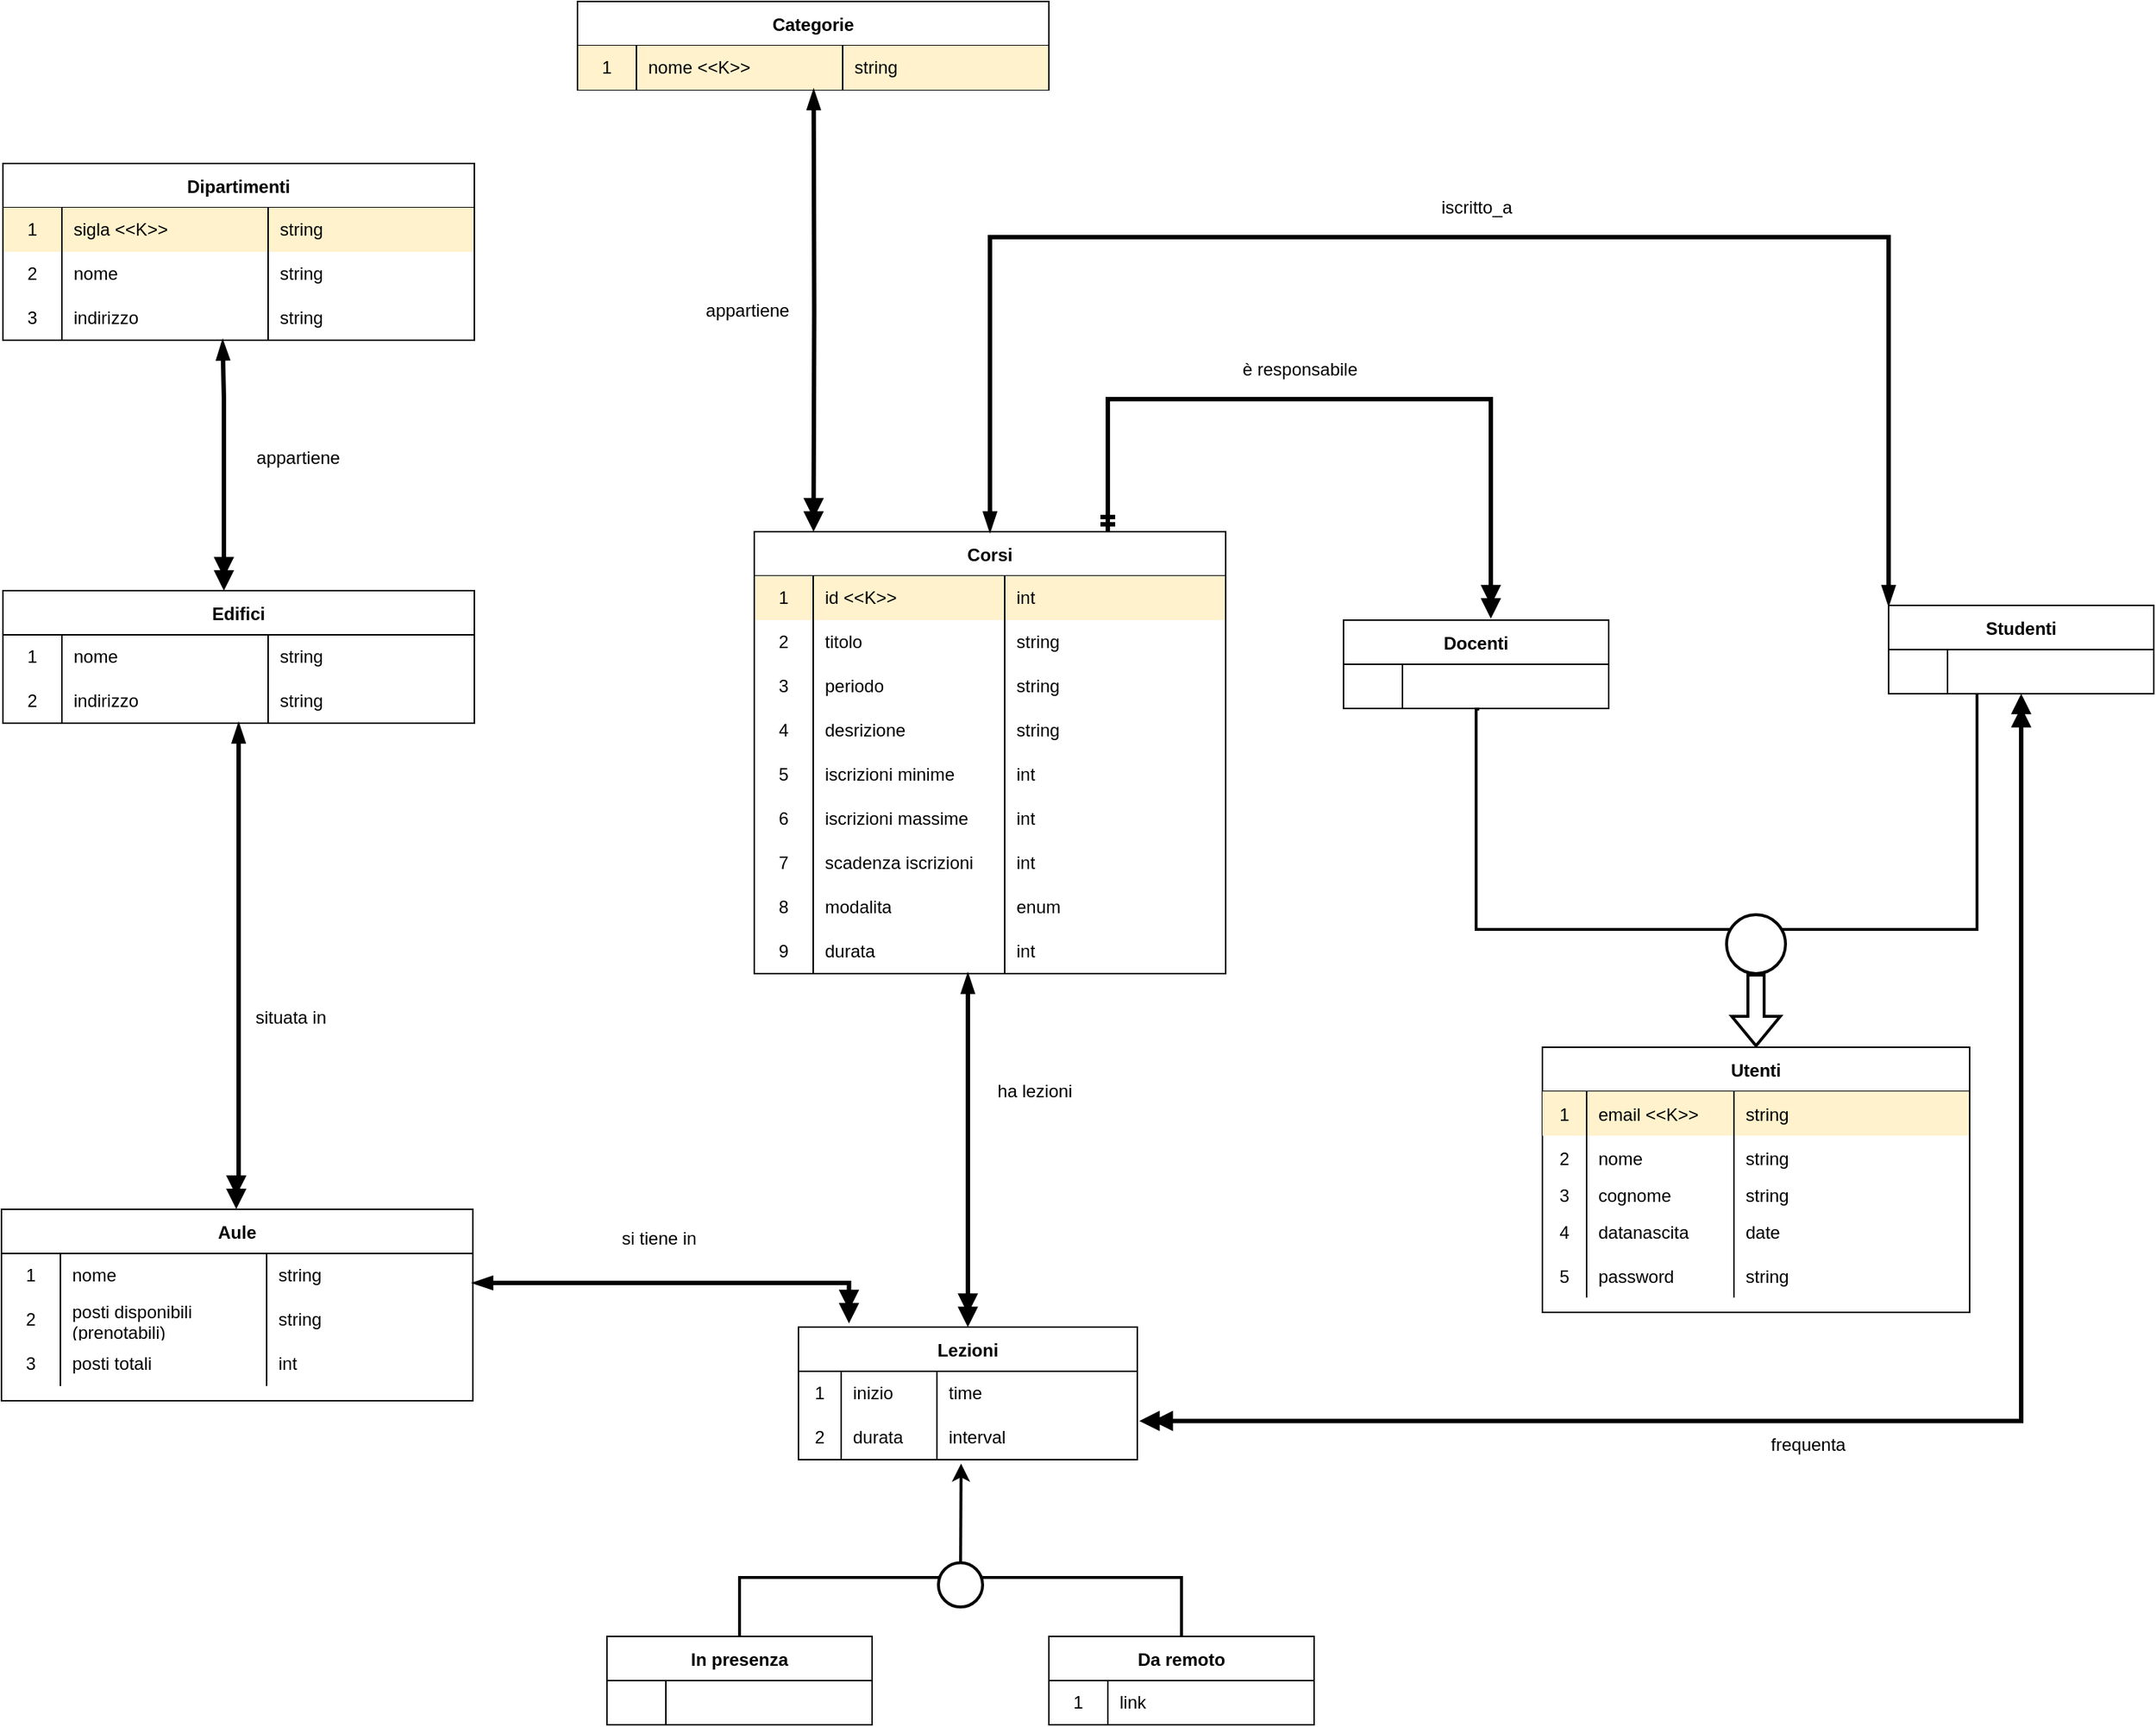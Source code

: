 <mxfile version="20.0.3" type="device"><diagram id="sHn2VulerhKdcEC-MWLO" name="Page-1"><mxGraphModel dx="2864" dy="1914" grid="1" gridSize="10" guides="1" tooltips="1" connect="1" arrows="1" fold="1" page="1" pageScale="1" pageWidth="1200" pageHeight="1920" background="#ffffff" math="0" shadow="0"><root><mxCell id="0"/><mxCell id="1" parent="0"/><mxCell id="sQAmFmhZPRP_wy3EQSLz-35" style="edgeStyle=orthogonalEdgeStyle;rounded=0;orthogonalLoop=1;jettySize=auto;html=1;exitX=0.512;exitY=1.013;exitDx=0;exitDy=0;entryX=0.338;entryY=1.008;entryDx=0;entryDy=0;endArrow=none;endFill=0;strokeWidth=2;exitPerimeter=0;entryPerimeter=0;" parent="1" source="sQAmFmhZPRP_wy3EQSLz-15" target="sQAmFmhZPRP_wy3EQSLz-25" edge="1"><mxGeometry relative="1" as="geometry"><Array as="points"><mxPoint x="500" y="540"/><mxPoint x="500" y="690"/><mxPoint x="840" y="690"/><mxPoint x="840" y="530"/></Array></mxGeometry></mxCell><mxCell id="sQAmFmhZPRP_wy3EQSLz-14" value="Docenti" style="shape=table;startSize=30;container=1;collapsible=0;childLayout=tableLayout;fixedRows=1;rowLines=0;fontStyle=1;" parent="1" vertex="1"><mxGeometry x="410" y="480" width="180" height="60" as="geometry"/></mxCell><mxCell id="sQAmFmhZPRP_wy3EQSLz-15" value="" style="shape=tableRow;horizontal=0;startSize=0;swimlaneHead=0;swimlaneBody=0;top=0;left=0;bottom=0;right=0;collapsible=0;dropTarget=0;fillColor=none;points=[[0,0.5],[1,0.5]];portConstraint=eastwest;" parent="sQAmFmhZPRP_wy3EQSLz-14" vertex="1"><mxGeometry y="30" width="180" height="30" as="geometry"/></mxCell><mxCell id="sQAmFmhZPRP_wy3EQSLz-16" value="" style="shape=partialRectangle;html=1;whiteSpace=wrap;connectable=0;fillColor=none;top=0;left=0;bottom=0;right=0;overflow=hidden;pointerEvents=1;" parent="sQAmFmhZPRP_wy3EQSLz-15" vertex="1"><mxGeometry width="40" height="30" as="geometry"><mxRectangle width="40" height="30" as="alternateBounds"/></mxGeometry></mxCell><mxCell id="sQAmFmhZPRP_wy3EQSLz-17" value="" style="shape=partialRectangle;html=1;whiteSpace=wrap;connectable=0;fillColor=none;top=0;left=0;bottom=0;right=0;align=left;spacingLeft=6;overflow=hidden;" parent="sQAmFmhZPRP_wy3EQSLz-15" vertex="1"><mxGeometry x="40" width="140" height="30" as="geometry"><mxRectangle width="140" height="30" as="alternateBounds"/></mxGeometry></mxCell><mxCell id="sQAmFmhZPRP_wy3EQSLz-104" style="edgeStyle=orthogonalEdgeStyle;rounded=0;orthogonalLoop=1;jettySize=auto;html=1;exitX=0.5;exitY=1;exitDx=0;exitDy=0;startArrow=doubleBlock;startFill=1;endArrow=doubleBlock;endFill=1;strokeWidth=3;entryX=1.006;entryY=0.123;entryDx=0;entryDy=0;entryPerimeter=0;" parent="1" source="sQAmFmhZPRP_wy3EQSLz-24" target="sQAmFmhZPRP_wy3EQSLz-41" edge="1"><mxGeometry relative="1" as="geometry"><mxPoint x="280" y="1023" as="targetPoint"/><Array as="points"><mxPoint x="870" y="1024"/></Array></mxGeometry></mxCell><mxCell id="sQAmFmhZPRP_wy3EQSLz-24" value="Studenti" style="shape=table;startSize=30;container=1;collapsible=0;childLayout=tableLayout;fixedRows=1;rowLines=0;fontStyle=1;" parent="1" vertex="1"><mxGeometry x="780" y="470" width="180" height="60" as="geometry"/></mxCell><mxCell id="sQAmFmhZPRP_wy3EQSLz-25" value="" style="shape=tableRow;horizontal=0;startSize=0;swimlaneHead=0;swimlaneBody=0;top=0;left=0;bottom=0;right=0;collapsible=0;dropTarget=0;fillColor=none;points=[[0,0.5],[1,0.5]];portConstraint=eastwest;" parent="sQAmFmhZPRP_wy3EQSLz-24" vertex="1"><mxGeometry y="30" width="180" height="30" as="geometry"/></mxCell><mxCell id="sQAmFmhZPRP_wy3EQSLz-26" value="" style="shape=partialRectangle;html=1;whiteSpace=wrap;connectable=0;fillColor=none;top=0;left=0;bottom=0;right=0;overflow=hidden;pointerEvents=1;" parent="sQAmFmhZPRP_wy3EQSLz-25" vertex="1"><mxGeometry width="40" height="30" as="geometry"><mxRectangle width="40" height="30" as="alternateBounds"/></mxGeometry></mxCell><mxCell id="sQAmFmhZPRP_wy3EQSLz-27" value="" style="shape=partialRectangle;html=1;whiteSpace=wrap;connectable=0;fillColor=none;top=0;left=0;bottom=0;right=0;align=left;spacingLeft=6;overflow=hidden;" parent="sQAmFmhZPRP_wy3EQSLz-25" vertex="1"><mxGeometry x="40" width="140" height="30" as="geometry"><mxRectangle width="140" height="30" as="alternateBounds"/></mxGeometry></mxCell><mxCell id="sQAmFmhZPRP_wy3EQSLz-34" value="" style="shape=flexArrow;endArrow=classic;html=1;rounded=0;entryX=0.5;entryY=0;entryDx=0;entryDy=0;exitX=0.5;exitY=1;exitDx=0;exitDy=0;strokeWidth=2;" parent="1" source="sQAmFmhZPRP_wy3EQSLz-36" edge="1"><mxGeometry width="50" height="50" relative="1" as="geometry"><mxPoint x="1060" y="600" as="sourcePoint"/><mxPoint x="690" y="770.0" as="targetPoint"/></mxGeometry></mxCell><mxCell id="sQAmFmhZPRP_wy3EQSLz-36" value="" style="ellipse;whiteSpace=wrap;html=1;aspect=fixed;strokeWidth=2;" parent="1" vertex="1"><mxGeometry x="670" y="680" width="40" height="40" as="geometry"/></mxCell><mxCell id="sQAmFmhZPRP_wy3EQSLz-57" style="edgeStyle=orthogonalEdgeStyle;rounded=0;orthogonalLoop=1;jettySize=auto;html=1;endArrow=doubleBlock;endFill=1;strokeWidth=3;startArrow=ERmandOne;startFill=0;exitX=0.75;exitY=0;exitDx=0;exitDy=0;" parent="1" source="sQAmFmhZPRP_wy3EQSLz-47" edge="1"><mxGeometry relative="1" as="geometry"><Array as="points"><mxPoint x="250" y="330"/><mxPoint x="510" y="330"/></Array><mxPoint x="250" y="400" as="sourcePoint"/><mxPoint x="510" y="479" as="targetPoint"/></mxGeometry></mxCell><mxCell id="sQAmFmhZPRP_wy3EQSLz-59" style="edgeStyle=orthogonalEdgeStyle;rounded=0;orthogonalLoop=1;jettySize=auto;html=1;exitX=0.5;exitY=0;exitDx=0;exitDy=0;startArrow=doubleBlock;startFill=1;endArrow=blockThin;endFill=1;strokeWidth=3;" parent="1" source="sQAmFmhZPRP_wy3EQSLz-37" target="BgBMR0__uQjjsZfcV39S-42" edge="1"><mxGeometry relative="1" as="geometry"><mxPoint x="160" y="730" as="targetPoint"/><Array as="points"><mxPoint x="155" y="720"/><mxPoint x="155" y="720"/></Array></mxGeometry></mxCell><mxCell id="sQAmFmhZPRP_wy3EQSLz-81" style="edgeStyle=orthogonalEdgeStyle;rounded=0;orthogonalLoop=1;jettySize=auto;html=1;exitX=0.149;exitY=-0.028;exitDx=0;exitDy=0;startArrow=doubleBlock;startFill=1;endArrow=blockThin;endFill=1;strokeWidth=3;exitPerimeter=0;" parent="1" source="sQAmFmhZPRP_wy3EQSLz-37" target="sQAmFmhZPRP_wy3EQSLz-60" edge="1"><mxGeometry relative="1" as="geometry"><mxPoint x="-930" y="660" as="sourcePoint"/><Array as="points"><mxPoint x="74" y="930"/></Array></mxGeometry></mxCell><mxCell id="sQAmFmhZPRP_wy3EQSLz-37" value="Lezioni" style="shape=table;startSize=30;container=1;collapsible=0;childLayout=tableLayout;fixedRows=1;rowLines=0;fontStyle=1;" parent="1" vertex="1"><mxGeometry x="40" y="960" width="230" height="90" as="geometry"/></mxCell><mxCell id="sQAmFmhZPRP_wy3EQSLz-38" value="" style="shape=tableRow;horizontal=0;startSize=0;swimlaneHead=0;swimlaneBody=0;top=0;left=0;bottom=0;right=0;collapsible=0;dropTarget=0;fillColor=none;points=[[0,0.5],[1,0.5]];portConstraint=eastwest;" parent="sQAmFmhZPRP_wy3EQSLz-37" vertex="1"><mxGeometry y="30" width="230" height="30" as="geometry"/></mxCell><mxCell id="sQAmFmhZPRP_wy3EQSLz-39" value="1" style="shape=partialRectangle;html=1;whiteSpace=wrap;connectable=0;fillColor=none;top=0;left=0;bottom=0;right=0;overflow=hidden;pointerEvents=1;" parent="sQAmFmhZPRP_wy3EQSLz-38" vertex="1"><mxGeometry width="29" height="30" as="geometry"><mxRectangle width="29" height="30" as="alternateBounds"/></mxGeometry></mxCell><mxCell id="sQAmFmhZPRP_wy3EQSLz-40" value="inizio&lt;span style=&quot;white-space: pre;&quot;&gt;&#9;&lt;/span&gt;" style="shape=partialRectangle;html=1;whiteSpace=wrap;connectable=0;fillColor=none;top=0;left=0;bottom=0;right=0;align=left;spacingLeft=6;overflow=hidden;" parent="sQAmFmhZPRP_wy3EQSLz-38" vertex="1"><mxGeometry x="29" width="65" height="30" as="geometry"><mxRectangle width="65" height="30" as="alternateBounds"/></mxGeometry></mxCell><mxCell id="BgBMR0__uQjjsZfcV39S-61" value="time" style="shape=partialRectangle;html=1;whiteSpace=wrap;connectable=0;fillColor=none;top=0;left=0;bottom=0;right=0;align=left;spacingLeft=6;overflow=hidden;" parent="sQAmFmhZPRP_wy3EQSLz-38" vertex="1"><mxGeometry x="94" width="136" height="30" as="geometry"><mxRectangle width="136" height="30" as="alternateBounds"/></mxGeometry></mxCell><mxCell id="sQAmFmhZPRP_wy3EQSLz-41" value="" style="shape=tableRow;horizontal=0;startSize=0;swimlaneHead=0;swimlaneBody=0;top=0;left=0;bottom=0;right=0;collapsible=0;dropTarget=0;fillColor=none;points=[[0,0.5],[1,0.5]];portConstraint=eastwest;" parent="sQAmFmhZPRP_wy3EQSLz-37" vertex="1"><mxGeometry y="60" width="230" height="30" as="geometry"/></mxCell><mxCell id="sQAmFmhZPRP_wy3EQSLz-42" value="2" style="shape=partialRectangle;html=1;whiteSpace=wrap;connectable=0;fillColor=none;top=0;left=0;bottom=0;right=0;overflow=hidden;" parent="sQAmFmhZPRP_wy3EQSLz-41" vertex="1"><mxGeometry width="29" height="30" as="geometry"><mxRectangle width="29" height="30" as="alternateBounds"/></mxGeometry></mxCell><mxCell id="sQAmFmhZPRP_wy3EQSLz-43" value="durata" style="shape=partialRectangle;html=1;whiteSpace=wrap;connectable=0;fillColor=none;top=0;left=0;bottom=0;right=0;align=left;spacingLeft=6;overflow=hidden;" parent="sQAmFmhZPRP_wy3EQSLz-41" vertex="1"><mxGeometry x="29" width="65" height="30" as="geometry"><mxRectangle width="65" height="30" as="alternateBounds"/></mxGeometry></mxCell><mxCell id="BgBMR0__uQjjsZfcV39S-62" value="interval" style="shape=partialRectangle;html=1;whiteSpace=wrap;connectable=0;fillColor=none;top=0;left=0;bottom=0;right=0;align=left;spacingLeft=6;overflow=hidden;" parent="sQAmFmhZPRP_wy3EQSLz-41" vertex="1"><mxGeometry x="94" width="136" height="30" as="geometry"><mxRectangle width="136" height="30" as="alternateBounds"/></mxGeometry></mxCell><mxCell id="sQAmFmhZPRP_wy3EQSLz-47" value="Corsi" style="shape=table;startSize=30;container=1;collapsible=0;childLayout=tableLayout;fixedRows=1;rowLines=0;fontStyle=1;" parent="1" vertex="1"><mxGeometry x="10" y="420" width="320" height="300" as="geometry"/></mxCell><mxCell id="sQAmFmhZPRP_wy3EQSLz-153" style="shape=tableRow;horizontal=0;startSize=0;swimlaneHead=0;swimlaneBody=0;top=0;left=0;bottom=0;right=0;collapsible=0;dropTarget=0;fillColor=none;points=[[0,0.5],[1,0.5]];portConstraint=eastwest;" parent="sQAmFmhZPRP_wy3EQSLz-47" vertex="1"><mxGeometry y="30" width="320" height="30" as="geometry"/></mxCell><mxCell id="sQAmFmhZPRP_wy3EQSLz-154" value="1" style="shape=partialRectangle;html=1;whiteSpace=wrap;connectable=0;fillColor=#fff2cc;top=0;left=1;bottom=0;right=1;overflow=hidden;pointerEvents=1;strokeColor=#000000;" parent="sQAmFmhZPRP_wy3EQSLz-153" vertex="1"><mxGeometry width="40" height="30" as="geometry"><mxRectangle width="40" height="30" as="alternateBounds"/></mxGeometry></mxCell><mxCell id="sQAmFmhZPRP_wy3EQSLz-155" value="id &amp;lt;&amp;lt;K&amp;gt;&amp;gt;" style="shape=partialRectangle;html=1;whiteSpace=wrap;connectable=0;fillColor=#fff2cc;top=0;left=1;bottom=0;right=1;align=left;spacingLeft=6;overflow=hidden;strokeColor=#000000;" parent="sQAmFmhZPRP_wy3EQSLz-153" vertex="1"><mxGeometry x="40" width="130" height="30" as="geometry"><mxRectangle width="130" height="30" as="alternateBounds"/></mxGeometry></mxCell><mxCell id="BgBMR0__uQjjsZfcV39S-34" value="int" style="shape=partialRectangle;html=1;whiteSpace=wrap;connectable=0;fillColor=#fff2cc;top=0;left=1;bottom=0;right=1;align=left;spacingLeft=6;overflow=hidden;strokeColor=#000000;" parent="sQAmFmhZPRP_wy3EQSLz-153" vertex="1"><mxGeometry x="170" width="150" height="30" as="geometry"><mxRectangle width="150" height="30" as="alternateBounds"/></mxGeometry></mxCell><mxCell id="sQAmFmhZPRP_wy3EQSLz-48" value="" style="shape=tableRow;horizontal=0;startSize=0;swimlaneHead=0;swimlaneBody=0;top=0;left=0;bottom=0;right=0;collapsible=0;dropTarget=0;fillColor=none;points=[[0,0.5],[1,0.5]];portConstraint=eastwest;" parent="sQAmFmhZPRP_wy3EQSLz-47" vertex="1"><mxGeometry y="60" width="320" height="30" as="geometry"/></mxCell><mxCell id="sQAmFmhZPRP_wy3EQSLz-49" value="2" style="shape=partialRectangle;html=1;whiteSpace=wrap;connectable=0;fillColor=none;top=0;left=0;bottom=0;right=0;overflow=hidden;pointerEvents=1;" parent="sQAmFmhZPRP_wy3EQSLz-48" vertex="1"><mxGeometry width="40" height="30" as="geometry"><mxRectangle width="40" height="30" as="alternateBounds"/></mxGeometry></mxCell><mxCell id="sQAmFmhZPRP_wy3EQSLz-50" value="titolo" style="shape=partialRectangle;html=1;whiteSpace=wrap;connectable=0;fillColor=none;top=0;left=0;bottom=0;right=0;align=left;spacingLeft=6;overflow=hidden;" parent="sQAmFmhZPRP_wy3EQSLz-48" vertex="1"><mxGeometry x="40" width="130" height="30" as="geometry"><mxRectangle width="130" height="30" as="alternateBounds"/></mxGeometry></mxCell><mxCell id="BgBMR0__uQjjsZfcV39S-35" value="string" style="shape=partialRectangle;html=1;whiteSpace=wrap;connectable=0;fillColor=none;top=0;left=0;bottom=0;right=0;align=left;spacingLeft=6;overflow=hidden;" parent="sQAmFmhZPRP_wy3EQSLz-48" vertex="1"><mxGeometry x="170" width="150" height="30" as="geometry"><mxRectangle width="150" height="30" as="alternateBounds"/></mxGeometry></mxCell><mxCell id="sQAmFmhZPRP_wy3EQSLz-51" value="" style="shape=tableRow;horizontal=0;startSize=0;swimlaneHead=0;swimlaneBody=0;top=0;left=0;bottom=0;right=0;collapsible=0;dropTarget=0;fillColor=none;points=[[0,0.5],[1,0.5]];portConstraint=eastwest;" parent="sQAmFmhZPRP_wy3EQSLz-47" vertex="1"><mxGeometry y="90" width="320" height="30" as="geometry"/></mxCell><mxCell id="sQAmFmhZPRP_wy3EQSLz-52" value="3" style="shape=partialRectangle;html=1;whiteSpace=wrap;connectable=0;fillColor=none;top=0;left=0;bottom=0;right=0;overflow=hidden;" parent="sQAmFmhZPRP_wy3EQSLz-51" vertex="1"><mxGeometry width="40" height="30" as="geometry"><mxRectangle width="40" height="30" as="alternateBounds"/></mxGeometry></mxCell><mxCell id="sQAmFmhZPRP_wy3EQSLz-53" value="periodo" style="shape=partialRectangle;html=1;whiteSpace=wrap;connectable=0;fillColor=none;top=0;left=0;bottom=0;right=0;align=left;spacingLeft=6;overflow=hidden;" parent="sQAmFmhZPRP_wy3EQSLz-51" vertex="1"><mxGeometry x="40" width="130" height="30" as="geometry"><mxRectangle width="130" height="30" as="alternateBounds"/></mxGeometry></mxCell><mxCell id="BgBMR0__uQjjsZfcV39S-36" value="string" style="shape=partialRectangle;html=1;whiteSpace=wrap;connectable=0;fillColor=none;top=0;left=0;bottom=0;right=0;align=left;spacingLeft=6;overflow=hidden;" parent="sQAmFmhZPRP_wy3EQSLz-51" vertex="1"><mxGeometry x="170" width="150" height="30" as="geometry"><mxRectangle width="150" height="30" as="alternateBounds"/></mxGeometry></mxCell><mxCell id="sQAmFmhZPRP_wy3EQSLz-54" value="" style="shape=tableRow;horizontal=0;startSize=0;swimlaneHead=0;swimlaneBody=0;top=0;left=0;bottom=0;right=0;collapsible=0;dropTarget=0;fillColor=none;points=[[0,0.5],[1,0.5]];portConstraint=eastwest;" parent="sQAmFmhZPRP_wy3EQSLz-47" vertex="1"><mxGeometry y="120" width="320" height="30" as="geometry"/></mxCell><mxCell id="sQAmFmhZPRP_wy3EQSLz-55" value="4" style="shape=partialRectangle;html=1;whiteSpace=wrap;connectable=0;fillColor=none;top=0;left=0;bottom=0;right=0;overflow=hidden;" parent="sQAmFmhZPRP_wy3EQSLz-54" vertex="1"><mxGeometry width="40" height="30" as="geometry"><mxRectangle width="40" height="30" as="alternateBounds"/></mxGeometry></mxCell><mxCell id="sQAmFmhZPRP_wy3EQSLz-56" value="desrizione" style="shape=partialRectangle;html=1;whiteSpace=wrap;connectable=0;fillColor=none;top=0;left=0;bottom=0;right=0;align=left;spacingLeft=6;overflow=hidden;" parent="sQAmFmhZPRP_wy3EQSLz-54" vertex="1"><mxGeometry x="40" width="130" height="30" as="geometry"><mxRectangle width="130" height="30" as="alternateBounds"/></mxGeometry></mxCell><mxCell id="BgBMR0__uQjjsZfcV39S-37" value="string" style="shape=partialRectangle;html=1;whiteSpace=wrap;connectable=0;fillColor=none;top=0;left=0;bottom=0;right=0;align=left;spacingLeft=6;overflow=hidden;" parent="sQAmFmhZPRP_wy3EQSLz-54" vertex="1"><mxGeometry x="170" width="150" height="30" as="geometry"><mxRectangle width="150" height="30" as="alternateBounds"/></mxGeometry></mxCell><mxCell id="sQAmFmhZPRP_wy3EQSLz-147" style="shape=tableRow;horizontal=0;startSize=0;swimlaneHead=0;swimlaneBody=0;top=0;left=0;bottom=0;right=0;collapsible=0;dropTarget=0;fillColor=none;points=[[0,0.5],[1,0.5]];portConstraint=eastwest;" parent="sQAmFmhZPRP_wy3EQSLz-47" vertex="1"><mxGeometry y="150" width="320" height="30" as="geometry"/></mxCell><mxCell id="sQAmFmhZPRP_wy3EQSLz-148" value="5" style="shape=partialRectangle;html=1;whiteSpace=wrap;connectable=0;fillColor=none;top=0;left=0;bottom=0;right=0;overflow=hidden;" parent="sQAmFmhZPRP_wy3EQSLz-147" vertex="1"><mxGeometry width="40" height="30" as="geometry"><mxRectangle width="40" height="30" as="alternateBounds"/></mxGeometry></mxCell><mxCell id="sQAmFmhZPRP_wy3EQSLz-149" value="iscrizioni minime" style="shape=partialRectangle;html=1;whiteSpace=wrap;connectable=0;fillColor=none;top=0;left=0;bottom=0;right=0;align=left;spacingLeft=6;overflow=hidden;" parent="sQAmFmhZPRP_wy3EQSLz-147" vertex="1"><mxGeometry x="40" width="130" height="30" as="geometry"><mxRectangle width="130" height="30" as="alternateBounds"/></mxGeometry></mxCell><mxCell id="BgBMR0__uQjjsZfcV39S-38" value="int" style="shape=partialRectangle;html=1;whiteSpace=wrap;connectable=0;fillColor=none;top=0;left=0;bottom=0;right=0;align=left;spacingLeft=6;overflow=hidden;" parent="sQAmFmhZPRP_wy3EQSLz-147" vertex="1"><mxGeometry x="170" width="150" height="30" as="geometry"><mxRectangle width="150" height="30" as="alternateBounds"/></mxGeometry></mxCell><mxCell id="BgBMR0__uQjjsZfcV39S-22" style="shape=tableRow;horizontal=0;startSize=0;swimlaneHead=0;swimlaneBody=0;top=0;left=0;bottom=0;right=0;collapsible=0;dropTarget=0;fillColor=none;points=[[0,0.5],[1,0.5]];portConstraint=eastwest;" parent="sQAmFmhZPRP_wy3EQSLz-47" vertex="1"><mxGeometry y="180" width="320" height="30" as="geometry"/></mxCell><mxCell id="BgBMR0__uQjjsZfcV39S-23" value="6" style="shape=partialRectangle;html=1;whiteSpace=wrap;connectable=0;fillColor=none;top=0;left=0;bottom=0;right=0;overflow=hidden;" parent="BgBMR0__uQjjsZfcV39S-22" vertex="1"><mxGeometry width="40" height="30" as="geometry"><mxRectangle width="40" height="30" as="alternateBounds"/></mxGeometry></mxCell><mxCell id="BgBMR0__uQjjsZfcV39S-24" value="iscrizioni massime" style="shape=partialRectangle;html=1;whiteSpace=wrap;connectable=0;fillColor=none;top=0;left=0;bottom=0;right=0;align=left;spacingLeft=6;overflow=hidden;" parent="BgBMR0__uQjjsZfcV39S-22" vertex="1"><mxGeometry x="40" width="130" height="30" as="geometry"><mxRectangle width="130" height="30" as="alternateBounds"/></mxGeometry></mxCell><mxCell id="BgBMR0__uQjjsZfcV39S-39" value="int" style="shape=partialRectangle;html=1;whiteSpace=wrap;connectable=0;fillColor=none;top=0;left=0;bottom=0;right=0;align=left;spacingLeft=6;overflow=hidden;" parent="BgBMR0__uQjjsZfcV39S-22" vertex="1"><mxGeometry x="170" width="150" height="30" as="geometry"><mxRectangle width="150" height="30" as="alternateBounds"/></mxGeometry></mxCell><mxCell id="BgBMR0__uQjjsZfcV39S-25" style="shape=tableRow;horizontal=0;startSize=0;swimlaneHead=0;swimlaneBody=0;top=0;left=0;bottom=0;right=0;collapsible=0;dropTarget=0;fillColor=none;points=[[0,0.5],[1,0.5]];portConstraint=eastwest;" parent="sQAmFmhZPRP_wy3EQSLz-47" vertex="1"><mxGeometry y="210" width="320" height="30" as="geometry"/></mxCell><mxCell id="BgBMR0__uQjjsZfcV39S-26" value="7" style="shape=partialRectangle;html=1;whiteSpace=wrap;connectable=0;fillColor=none;top=0;left=0;bottom=0;right=0;overflow=hidden;" parent="BgBMR0__uQjjsZfcV39S-25" vertex="1"><mxGeometry width="40" height="30" as="geometry"><mxRectangle width="40" height="30" as="alternateBounds"/></mxGeometry></mxCell><mxCell id="BgBMR0__uQjjsZfcV39S-27" value="scadenza iscrizioni" style="shape=partialRectangle;html=1;whiteSpace=wrap;connectable=0;fillColor=none;top=0;left=0;bottom=0;right=0;align=left;spacingLeft=6;overflow=hidden;" parent="BgBMR0__uQjjsZfcV39S-25" vertex="1"><mxGeometry x="40" width="130" height="30" as="geometry"><mxRectangle width="130" height="30" as="alternateBounds"/></mxGeometry></mxCell><mxCell id="BgBMR0__uQjjsZfcV39S-40" value="int" style="shape=partialRectangle;html=1;whiteSpace=wrap;connectable=0;fillColor=none;top=0;left=0;bottom=0;right=0;align=left;spacingLeft=6;overflow=hidden;" parent="BgBMR0__uQjjsZfcV39S-25" vertex="1"><mxGeometry x="170" width="150" height="30" as="geometry"><mxRectangle width="150" height="30" as="alternateBounds"/></mxGeometry></mxCell><mxCell id="BgBMR0__uQjjsZfcV39S-28" style="shape=tableRow;horizontal=0;startSize=0;swimlaneHead=0;swimlaneBody=0;top=0;left=0;bottom=0;right=0;collapsible=0;dropTarget=0;fillColor=none;points=[[0,0.5],[1,0.5]];portConstraint=eastwest;" parent="sQAmFmhZPRP_wy3EQSLz-47" vertex="1"><mxGeometry y="240" width="320" height="30" as="geometry"/></mxCell><mxCell id="BgBMR0__uQjjsZfcV39S-29" value="8" style="shape=partialRectangle;html=1;whiteSpace=wrap;connectable=0;fillColor=none;top=0;left=0;bottom=0;right=0;overflow=hidden;" parent="BgBMR0__uQjjsZfcV39S-28" vertex="1"><mxGeometry width="40" height="30" as="geometry"><mxRectangle width="40" height="30" as="alternateBounds"/></mxGeometry></mxCell><mxCell id="BgBMR0__uQjjsZfcV39S-30" value="modalita" style="shape=partialRectangle;html=1;whiteSpace=wrap;connectable=0;fillColor=none;top=0;left=0;bottom=0;right=0;align=left;spacingLeft=6;overflow=hidden;" parent="BgBMR0__uQjjsZfcV39S-28" vertex="1"><mxGeometry x="40" width="130" height="30" as="geometry"><mxRectangle width="130" height="30" as="alternateBounds"/></mxGeometry></mxCell><mxCell id="BgBMR0__uQjjsZfcV39S-41" value="enum" style="shape=partialRectangle;html=1;whiteSpace=wrap;connectable=0;fillColor=none;top=0;left=0;bottom=0;right=0;align=left;spacingLeft=6;overflow=hidden;" parent="BgBMR0__uQjjsZfcV39S-28" vertex="1"><mxGeometry x="170" width="150" height="30" as="geometry"><mxRectangle width="150" height="30" as="alternateBounds"/></mxGeometry></mxCell><mxCell id="BgBMR0__uQjjsZfcV39S-42" style="shape=tableRow;horizontal=0;startSize=0;swimlaneHead=0;swimlaneBody=0;top=0;left=0;bottom=0;right=0;collapsible=0;dropTarget=0;fillColor=none;points=[[0,0.5],[1,0.5]];portConstraint=eastwest;" parent="sQAmFmhZPRP_wy3EQSLz-47" vertex="1"><mxGeometry y="270" width="320" height="30" as="geometry"/></mxCell><mxCell id="BgBMR0__uQjjsZfcV39S-43" value="9" style="shape=partialRectangle;html=1;whiteSpace=wrap;connectable=0;fillColor=none;top=0;left=0;bottom=0;right=0;overflow=hidden;" parent="BgBMR0__uQjjsZfcV39S-42" vertex="1"><mxGeometry width="40" height="30" as="geometry"><mxRectangle width="40" height="30" as="alternateBounds"/></mxGeometry></mxCell><mxCell id="BgBMR0__uQjjsZfcV39S-44" value="durata" style="shape=partialRectangle;html=1;whiteSpace=wrap;connectable=0;fillColor=none;top=0;left=0;bottom=0;right=0;align=left;spacingLeft=6;overflow=hidden;" parent="BgBMR0__uQjjsZfcV39S-42" vertex="1"><mxGeometry x="40" width="130" height="30" as="geometry"><mxRectangle width="130" height="30" as="alternateBounds"/></mxGeometry></mxCell><mxCell id="BgBMR0__uQjjsZfcV39S-45" value="int" style="shape=partialRectangle;html=1;whiteSpace=wrap;connectable=0;fillColor=none;top=0;left=0;bottom=0;right=0;align=left;spacingLeft=6;overflow=hidden;" parent="BgBMR0__uQjjsZfcV39S-42" vertex="1"><mxGeometry x="170" width="150" height="30" as="geometry"><mxRectangle width="150" height="30" as="alternateBounds"/></mxGeometry></mxCell><mxCell id="sQAmFmhZPRP_wy3EQSLz-80" style="edgeStyle=orthogonalEdgeStyle;rounded=0;orthogonalLoop=1;jettySize=auto;html=1;entryX=0.5;entryY=1;entryDx=0;entryDy=0;startArrow=doubleBlock;startFill=1;endArrow=blockThin;endFill=1;strokeWidth=3;exitX=0.498;exitY=-0.001;exitDx=0;exitDy=0;exitPerimeter=0;" parent="1" source="sQAmFmhZPRP_wy3EQSLz-60" target="sQAmFmhZPRP_wy3EQSLz-70" edge="1"><mxGeometry relative="1" as="geometry"><Array as="points"><mxPoint x="-342" y="860"/><mxPoint x="-340" y="860"/></Array><mxPoint x="-330" y="870" as="sourcePoint"/></mxGeometry></mxCell><mxCell id="sQAmFmhZPRP_wy3EQSLz-60" value="Aule" style="shape=table;startSize=30;container=1;collapsible=0;childLayout=tableLayout;fixedRows=1;rowLines=0;fontStyle=1;" parent="1" vertex="1"><mxGeometry x="-501" y="880" width="320" height="130" as="geometry"/></mxCell><mxCell id="sQAmFmhZPRP_wy3EQSLz-61" value="" style="shape=tableRow;horizontal=0;startSize=0;swimlaneHead=0;swimlaneBody=0;top=0;left=0;bottom=0;right=0;collapsible=0;dropTarget=0;fillColor=none;points=[[0,0.5],[1,0.5]];portConstraint=eastwest;" parent="sQAmFmhZPRP_wy3EQSLz-60" vertex="1"><mxGeometry y="30" width="320" height="30" as="geometry"/></mxCell><mxCell id="sQAmFmhZPRP_wy3EQSLz-62" value="1" style="shape=partialRectangle;html=1;whiteSpace=wrap;connectable=0;fillColor=none;top=0;left=0;bottom=0;right=0;overflow=hidden;pointerEvents=1;" parent="sQAmFmhZPRP_wy3EQSLz-61" vertex="1"><mxGeometry width="40" height="30" as="geometry"><mxRectangle width="40" height="30" as="alternateBounds"/></mxGeometry></mxCell><mxCell id="sQAmFmhZPRP_wy3EQSLz-63" value="nome&lt;span style=&quot;white-space: pre;&quot;&gt;&#9;&lt;/span&gt;" style="shape=partialRectangle;html=1;whiteSpace=wrap;connectable=0;fillColor=none;top=0;left=0;bottom=0;right=0;align=left;spacingLeft=6;overflow=hidden;" parent="sQAmFmhZPRP_wy3EQSLz-61" vertex="1"><mxGeometry x="40" width="140" height="30" as="geometry"><mxRectangle width="140" height="30" as="alternateBounds"/></mxGeometry></mxCell><mxCell id="BgBMR0__uQjjsZfcV39S-64" value="string" style="shape=partialRectangle;html=1;whiteSpace=wrap;connectable=0;fillColor=none;top=0;left=0;bottom=0;right=0;align=left;spacingLeft=6;overflow=hidden;" parent="sQAmFmhZPRP_wy3EQSLz-61" vertex="1"><mxGeometry x="180" width="140" height="30" as="geometry"><mxRectangle width="140" height="30" as="alternateBounds"/></mxGeometry></mxCell><mxCell id="sQAmFmhZPRP_wy3EQSLz-64" value="" style="shape=tableRow;horizontal=0;startSize=0;swimlaneHead=0;swimlaneBody=0;top=0;left=0;bottom=0;right=0;collapsible=0;dropTarget=0;fillColor=none;points=[[0,0.5],[1,0.5]];portConstraint=eastwest;" parent="sQAmFmhZPRP_wy3EQSLz-60" vertex="1"><mxGeometry y="60" width="320" height="30" as="geometry"/></mxCell><mxCell id="sQAmFmhZPRP_wy3EQSLz-65" value="2" style="shape=partialRectangle;html=1;whiteSpace=wrap;connectable=0;fillColor=none;top=0;left=0;bottom=0;right=0;overflow=hidden;" parent="sQAmFmhZPRP_wy3EQSLz-64" vertex="1"><mxGeometry width="40" height="30" as="geometry"><mxRectangle width="40" height="30" as="alternateBounds"/></mxGeometry></mxCell><mxCell id="sQAmFmhZPRP_wy3EQSLz-66" value="posti disponibili (prenotabili)" style="shape=partialRectangle;html=1;whiteSpace=wrap;connectable=0;fillColor=none;top=0;left=0;bottom=0;right=0;align=left;spacingLeft=6;overflow=hidden;" parent="sQAmFmhZPRP_wy3EQSLz-64" vertex="1"><mxGeometry x="40" width="140" height="30" as="geometry"><mxRectangle width="140" height="30" as="alternateBounds"/></mxGeometry></mxCell><mxCell id="BgBMR0__uQjjsZfcV39S-65" value="string" style="shape=partialRectangle;html=1;whiteSpace=wrap;connectable=0;fillColor=none;top=0;left=0;bottom=0;right=0;align=left;spacingLeft=6;overflow=hidden;" parent="sQAmFmhZPRP_wy3EQSLz-64" vertex="1"><mxGeometry x="180" width="140" height="30" as="geometry"><mxRectangle width="140" height="30" as="alternateBounds"/></mxGeometry></mxCell><mxCell id="sQAmFmhZPRP_wy3EQSLz-67" value="" style="shape=tableRow;horizontal=0;startSize=0;swimlaneHead=0;swimlaneBody=0;top=0;left=0;bottom=0;right=0;collapsible=0;dropTarget=0;fillColor=none;points=[[0,0.5],[1,0.5]];portConstraint=eastwest;" parent="sQAmFmhZPRP_wy3EQSLz-60" vertex="1"><mxGeometry y="90" width="320" height="30" as="geometry"/></mxCell><mxCell id="sQAmFmhZPRP_wy3EQSLz-68" value="3" style="shape=partialRectangle;html=1;whiteSpace=wrap;connectable=0;fillColor=none;top=0;left=0;bottom=0;right=0;overflow=hidden;" parent="sQAmFmhZPRP_wy3EQSLz-67" vertex="1"><mxGeometry width="40" height="30" as="geometry"><mxRectangle width="40" height="30" as="alternateBounds"/></mxGeometry></mxCell><mxCell id="sQAmFmhZPRP_wy3EQSLz-69" value="posti totali" style="shape=partialRectangle;html=1;whiteSpace=wrap;connectable=0;fillColor=none;top=0;left=0;bottom=0;right=0;align=left;spacingLeft=6;overflow=hidden;" parent="sQAmFmhZPRP_wy3EQSLz-67" vertex="1"><mxGeometry x="40" width="140" height="30" as="geometry"><mxRectangle width="140" height="30" as="alternateBounds"/></mxGeometry></mxCell><mxCell id="BgBMR0__uQjjsZfcV39S-66" value="int" style="shape=partialRectangle;html=1;whiteSpace=wrap;connectable=0;fillColor=none;top=0;left=0;bottom=0;right=0;align=left;spacingLeft=6;overflow=hidden;" parent="sQAmFmhZPRP_wy3EQSLz-67" vertex="1"><mxGeometry x="180" width="140" height="30" as="geometry"><mxRectangle width="140" height="30" as="alternateBounds"/></mxGeometry></mxCell><mxCell id="sQAmFmhZPRP_wy3EQSLz-70" value="Edifici" style="shape=table;startSize=30;container=1;collapsible=0;childLayout=tableLayout;fixedRows=1;rowLines=0;fontStyle=1;" parent="1" vertex="1"><mxGeometry x="-500" y="460" width="320" height="90" as="geometry"/></mxCell><mxCell id="sQAmFmhZPRP_wy3EQSLz-71" value="" style="shape=tableRow;horizontal=0;startSize=0;swimlaneHead=0;swimlaneBody=0;top=0;left=0;bottom=0;right=0;collapsible=0;dropTarget=0;fillColor=none;points=[[0,0.5],[1,0.5]];portConstraint=eastwest;" parent="sQAmFmhZPRP_wy3EQSLz-70" vertex="1"><mxGeometry y="30" width="320" height="30" as="geometry"/></mxCell><mxCell id="sQAmFmhZPRP_wy3EQSLz-72" value="1" style="shape=partialRectangle;html=1;whiteSpace=wrap;connectable=0;fillColor=none;top=0;left=0;bottom=0;right=0;overflow=hidden;pointerEvents=1;" parent="sQAmFmhZPRP_wy3EQSLz-71" vertex="1"><mxGeometry width="40" height="30" as="geometry"><mxRectangle width="40" height="30" as="alternateBounds"/></mxGeometry></mxCell><mxCell id="sQAmFmhZPRP_wy3EQSLz-73" value="nome&lt;span style=&quot;white-space: pre;&quot;&gt;&#9;&lt;/span&gt;" style="shape=partialRectangle;html=1;whiteSpace=wrap;connectable=0;fillColor=none;top=0;left=0;bottom=0;right=0;align=left;spacingLeft=6;overflow=hidden;" parent="sQAmFmhZPRP_wy3EQSLz-71" vertex="1"><mxGeometry x="40" width="140" height="30" as="geometry"><mxRectangle width="140" height="30" as="alternateBounds"/></mxGeometry></mxCell><mxCell id="BgBMR0__uQjjsZfcV39S-68" value="string" style="shape=partialRectangle;html=1;whiteSpace=wrap;connectable=0;fillColor=none;top=0;left=0;bottom=0;right=0;align=left;spacingLeft=6;overflow=hidden;" parent="sQAmFmhZPRP_wy3EQSLz-71" vertex="1"><mxGeometry x="180" width="140" height="30" as="geometry"><mxRectangle width="140" height="30" as="alternateBounds"/></mxGeometry></mxCell><mxCell id="sQAmFmhZPRP_wy3EQSLz-74" value="" style="shape=tableRow;horizontal=0;startSize=0;swimlaneHead=0;swimlaneBody=0;top=0;left=0;bottom=0;right=0;collapsible=0;dropTarget=0;fillColor=none;points=[[0,0.5],[1,0.5]];portConstraint=eastwest;" parent="sQAmFmhZPRP_wy3EQSLz-70" vertex="1"><mxGeometry y="60" width="320" height="30" as="geometry"/></mxCell><mxCell id="sQAmFmhZPRP_wy3EQSLz-75" value="2" style="shape=partialRectangle;html=1;whiteSpace=wrap;connectable=0;fillColor=none;top=0;left=0;bottom=0;right=0;overflow=hidden;" parent="sQAmFmhZPRP_wy3EQSLz-74" vertex="1"><mxGeometry width="40" height="30" as="geometry"><mxRectangle width="40" height="30" as="alternateBounds"/></mxGeometry></mxCell><mxCell id="sQAmFmhZPRP_wy3EQSLz-76" value="indirizzo" style="shape=partialRectangle;html=1;whiteSpace=wrap;connectable=0;fillColor=none;top=0;left=0;bottom=0;right=0;align=left;spacingLeft=6;overflow=hidden;" parent="sQAmFmhZPRP_wy3EQSLz-74" vertex="1"><mxGeometry x="40" width="140" height="30" as="geometry"><mxRectangle width="140" height="30" as="alternateBounds"/></mxGeometry></mxCell><mxCell id="BgBMR0__uQjjsZfcV39S-69" value="string" style="shape=partialRectangle;html=1;whiteSpace=wrap;connectable=0;fillColor=none;top=0;left=0;bottom=0;right=0;align=left;spacingLeft=6;overflow=hidden;" parent="sQAmFmhZPRP_wy3EQSLz-74" vertex="1"><mxGeometry x="180" width="140" height="30" as="geometry"><mxRectangle width="140" height="30" as="alternateBounds"/></mxGeometry></mxCell><mxCell id="sQAmFmhZPRP_wy3EQSLz-93" style="edgeStyle=orthogonalEdgeStyle;rounded=0;orthogonalLoop=1;jettySize=auto;html=1;exitX=0.5;exitY=0;exitDx=0;exitDy=0;entryX=0;entryY=0;entryDx=0;entryDy=0;startArrow=blockThin;startFill=1;endArrow=blockThin;endFill=1;strokeWidth=3;" parent="1" source="sQAmFmhZPRP_wy3EQSLz-47" target="sQAmFmhZPRP_wy3EQSLz-24" edge="1"><mxGeometry relative="1" as="geometry"><mxPoint x="570" y="470" as="sourcePoint"/><Array as="points"><mxPoint x="170" y="220"/><mxPoint x="780" y="220"/></Array></mxGeometry></mxCell><mxCell id="sQAmFmhZPRP_wy3EQSLz-106" value="iscritto_a" style="text;html=1;align=center;verticalAlign=middle;resizable=0;points=[];autosize=1;strokeColor=none;fillColor=none;" parent="1" vertex="1"><mxGeometry x="470" y="190" width="60" height="20" as="geometry"/></mxCell><mxCell id="sQAmFmhZPRP_wy3EQSLz-110" value="situata in" style="text;html=1;align=center;verticalAlign=middle;resizable=0;points=[];autosize=1;strokeColor=none;fillColor=none;" parent="1" vertex="1"><mxGeometry x="-335" y="740" width="60" height="20" as="geometry"/></mxCell><mxCell id="sQAmFmhZPRP_wy3EQSLz-111" value="è responsabile" style="text;html=1;align=center;verticalAlign=middle;resizable=0;points=[];autosize=1;strokeColor=none;fillColor=none;" parent="1" vertex="1"><mxGeometry x="330" y="295" width="100" height="30" as="geometry"/></mxCell><mxCell id="sQAmFmhZPRP_wy3EQSLz-114" value="si tiene in" style="text;html=1;align=center;verticalAlign=middle;resizable=0;points=[];autosize=1;strokeColor=none;fillColor=none;" parent="1" vertex="1"><mxGeometry x="-90" y="890" width="70" height="20" as="geometry"/></mxCell><mxCell id="sQAmFmhZPRP_wy3EQSLz-135" style="edgeStyle=orthogonalEdgeStyle;rounded=0;orthogonalLoop=1;jettySize=auto;html=1;exitX=0.5;exitY=0;exitDx=0;exitDy=0;entryX=0.5;entryY=0;entryDx=0;entryDy=0;startArrow=none;startFill=0;endArrow=none;endFill=0;strokeWidth=2;" parent="1" source="sQAmFmhZPRP_wy3EQSLz-115" target="sQAmFmhZPRP_wy3EQSLz-125" edge="1"><mxGeometry relative="1" as="geometry"><Array as="points"><mxPoint y="1130"/><mxPoint x="300" y="1130"/></Array></mxGeometry></mxCell><mxCell id="sQAmFmhZPRP_wy3EQSLz-115" value="In presenza" style="shape=table;startSize=30;container=1;collapsible=0;childLayout=tableLayout;fixedRows=1;rowLines=0;fontStyle=1;" parent="1" vertex="1"><mxGeometry x="-90" y="1170" width="180" height="60" as="geometry"/></mxCell><mxCell id="sQAmFmhZPRP_wy3EQSLz-159" style="shape=tableRow;horizontal=0;startSize=0;swimlaneHead=0;swimlaneBody=0;top=0;left=0;bottom=0;right=0;collapsible=0;dropTarget=0;fillColor=none;points=[[0,0.5],[1,0.5]];portConstraint=eastwest;" parent="sQAmFmhZPRP_wy3EQSLz-115" vertex="1"><mxGeometry y="30" width="180" height="30" as="geometry"/></mxCell><mxCell id="sQAmFmhZPRP_wy3EQSLz-160" value="" style="shape=partialRectangle;html=1;whiteSpace=wrap;connectable=0;fillColor=none;top=0;left=0;bottom=0;right=0;overflow=hidden;pointerEvents=1;" parent="sQAmFmhZPRP_wy3EQSLz-159" vertex="1"><mxGeometry width="40" height="30" as="geometry"><mxRectangle width="40" height="30" as="alternateBounds"/></mxGeometry></mxCell><mxCell id="sQAmFmhZPRP_wy3EQSLz-161" value="" style="shape=partialRectangle;html=1;whiteSpace=wrap;connectable=0;fillColor=none;top=0;left=0;bottom=0;right=0;align=left;spacingLeft=6;overflow=hidden;" parent="sQAmFmhZPRP_wy3EQSLz-159" vertex="1"><mxGeometry x="40" width="140" height="30" as="geometry"><mxRectangle width="140" height="30" as="alternateBounds"/></mxGeometry></mxCell><mxCell id="sQAmFmhZPRP_wy3EQSLz-125" value="Da remoto" style="shape=table;startSize=30;container=1;collapsible=0;childLayout=tableLayout;fixedRows=1;rowLines=0;fontStyle=1;" parent="1" vertex="1"><mxGeometry x="210" y="1170" width="180" height="60" as="geometry"/></mxCell><mxCell id="sQAmFmhZPRP_wy3EQSLz-156" style="shape=tableRow;horizontal=0;startSize=0;swimlaneHead=0;swimlaneBody=0;top=0;left=0;bottom=0;right=0;collapsible=0;dropTarget=0;fillColor=none;points=[[0,0.5],[1,0.5]];portConstraint=eastwest;" parent="sQAmFmhZPRP_wy3EQSLz-125" vertex="1"><mxGeometry y="30" width="180" height="30" as="geometry"/></mxCell><mxCell id="sQAmFmhZPRP_wy3EQSLz-157" value="1" style="shape=partialRectangle;html=1;whiteSpace=wrap;connectable=0;fillColor=none;top=0;left=0;bottom=0;right=0;overflow=hidden;pointerEvents=1;" parent="sQAmFmhZPRP_wy3EQSLz-156" vertex="1"><mxGeometry width="40" height="30" as="geometry"><mxRectangle width="40" height="30" as="alternateBounds"/></mxGeometry></mxCell><mxCell id="sQAmFmhZPRP_wy3EQSLz-158" value="link" style="shape=partialRectangle;html=1;whiteSpace=wrap;connectable=0;fillColor=none;top=0;left=0;bottom=0;right=0;align=left;spacingLeft=6;overflow=hidden;" parent="sQAmFmhZPRP_wy3EQSLz-156" vertex="1"><mxGeometry x="40" width="140" height="30" as="geometry"><mxRectangle width="140" height="30" as="alternateBounds"/></mxGeometry></mxCell><mxCell id="sQAmFmhZPRP_wy3EQSLz-136" value="" style="endArrow=classic;html=1;rounded=0;entryX=0.48;entryY=1.089;entryDx=0;entryDy=0;entryPerimeter=0;strokeWidth=2;" parent="1" target="sQAmFmhZPRP_wy3EQSLz-41" edge="1"><mxGeometry width="50" height="50" relative="1" as="geometry"><mxPoint x="150" y="1130" as="sourcePoint"/><mxPoint x="150" y="1080" as="targetPoint"/></mxGeometry></mxCell><mxCell id="sQAmFmhZPRP_wy3EQSLz-137" value="" style="ellipse;whiteSpace=wrap;html=1;aspect=fixed;strokeWidth=2;" parent="1" vertex="1"><mxGeometry x="135" y="1120" width="30" height="30" as="geometry"/></mxCell><mxCell id="sQAmFmhZPRP_wy3EQSLz-166" value="ha lezioni" style="text;html=1;align=center;verticalAlign=middle;resizable=0;points=[];autosize=1;strokeColor=none;fillColor=none;" parent="1" vertex="1"><mxGeometry x="165" y="790" width="70" height="20" as="geometry"/></mxCell><mxCell id="BgBMR0__uQjjsZfcV39S-1" value="Utenti" style="shape=table;startSize=30;container=1;collapsible=1;childLayout=tableLayout;fixedRows=1;rowLines=0;fontStyle=1;align=center;resizeLast=1;" parent="1" vertex="1"><mxGeometry x="545" y="770" width="290" height="180" as="geometry"/></mxCell><mxCell id="BgBMR0__uQjjsZfcV39S-2" value="" style="shape=tableRow;horizontal=0;startSize=0;swimlaneHead=0;swimlaneBody=0;fillColor=none;collapsible=0;dropTarget=0;points=[[0,0.5],[1,0.5]];portConstraint=eastwest;top=0;left=0;right=0;bottom=0;" parent="BgBMR0__uQjjsZfcV39S-1" vertex="1"><mxGeometry y="30" width="290" height="30" as="geometry"/></mxCell><mxCell id="BgBMR0__uQjjsZfcV39S-3" value="1" style="shape=partialRectangle;connectable=0;fillColor=#fff2cc;top=0;left=0;bottom=0;right=1;editable=1;overflow=hidden;strokeColor=#000000;perimeterSpacing=1;strokeWidth=1;" parent="BgBMR0__uQjjsZfcV39S-2" vertex="1"><mxGeometry width="30" height="30" as="geometry"><mxRectangle width="30" height="30" as="alternateBounds"/></mxGeometry></mxCell><mxCell id="BgBMR0__uQjjsZfcV39S-4" value="email &lt;&lt;K&gt;&gt;   " style="shape=partialRectangle;connectable=0;fillColor=#fff2cc;top=0;left=1;bottom=0;right=1;align=left;spacingLeft=6;overflow=hidden;strokeColor=#000000;perimeterSpacing=1;strokeWidth=1;" parent="BgBMR0__uQjjsZfcV39S-2" vertex="1"><mxGeometry x="30" width="100" height="30" as="geometry"><mxRectangle width="100" height="30" as="alternateBounds"/></mxGeometry></mxCell><mxCell id="BgBMR0__uQjjsZfcV39S-5" value="string    " style="shape=partialRectangle;connectable=0;fillColor=#fff2cc;top=0;left=1;bottom=0;right=1;align=left;spacingLeft=6;overflow=hidden;strokeColor=#000000;strokeWidth=1;perimeterSpacing=0;" parent="BgBMR0__uQjjsZfcV39S-2" vertex="1"><mxGeometry x="130" width="160" height="30" as="geometry"><mxRectangle width="160" height="30" as="alternateBounds"/></mxGeometry></mxCell><mxCell id="BgBMR0__uQjjsZfcV39S-6" value="" style="shape=tableRow;horizontal=0;startSize=0;swimlaneHead=0;swimlaneBody=0;fillColor=none;collapsible=0;dropTarget=0;points=[[0,0.5],[1,0.5]];portConstraint=eastwest;top=0;left=0;right=0;bottom=0;" parent="BgBMR0__uQjjsZfcV39S-1" vertex="1"><mxGeometry y="60" width="290" height="30" as="geometry"/></mxCell><mxCell id="BgBMR0__uQjjsZfcV39S-7" value="2" style="shape=partialRectangle;connectable=0;fillColor=none;top=0;left=0;bottom=0;right=0;editable=1;overflow=hidden;" parent="BgBMR0__uQjjsZfcV39S-6" vertex="1"><mxGeometry width="30" height="30" as="geometry"><mxRectangle width="30" height="30" as="alternateBounds"/></mxGeometry></mxCell><mxCell id="BgBMR0__uQjjsZfcV39S-8" value="nome" style="shape=partialRectangle;connectable=0;fillColor=none;top=0;left=0;bottom=0;right=0;align=left;spacingLeft=6;overflow=hidden;" parent="BgBMR0__uQjjsZfcV39S-6" vertex="1"><mxGeometry x="30" width="100" height="30" as="geometry"><mxRectangle width="100" height="30" as="alternateBounds"/></mxGeometry></mxCell><mxCell id="BgBMR0__uQjjsZfcV39S-9" value="string" style="shape=partialRectangle;connectable=0;fillColor=none;top=0;left=0;bottom=0;right=0;align=left;spacingLeft=6;overflow=hidden;" parent="BgBMR0__uQjjsZfcV39S-6" vertex="1"><mxGeometry x="130" width="160" height="30" as="geometry"><mxRectangle width="160" height="30" as="alternateBounds"/></mxGeometry></mxCell><mxCell id="BgBMR0__uQjjsZfcV39S-10" style="shape=tableRow;horizontal=0;startSize=0;swimlaneHead=0;swimlaneBody=0;fillColor=none;collapsible=0;dropTarget=0;points=[[0,0.5],[1,0.5]];portConstraint=eastwest;top=0;left=0;right=0;bottom=0;" parent="BgBMR0__uQjjsZfcV39S-1" vertex="1"><mxGeometry y="90" width="290" height="20" as="geometry"/></mxCell><mxCell id="BgBMR0__uQjjsZfcV39S-11" value="3" style="shape=partialRectangle;connectable=0;fillColor=none;top=0;left=0;bottom=0;right=0;editable=1;overflow=hidden;" parent="BgBMR0__uQjjsZfcV39S-10" vertex="1"><mxGeometry width="30" height="20" as="geometry"><mxRectangle width="30" height="20" as="alternateBounds"/></mxGeometry></mxCell><mxCell id="BgBMR0__uQjjsZfcV39S-12" value="cognome" style="shape=partialRectangle;connectable=0;fillColor=none;top=0;left=0;bottom=0;right=0;align=left;spacingLeft=6;overflow=hidden;" parent="BgBMR0__uQjjsZfcV39S-10" vertex="1"><mxGeometry x="30" width="100" height="20" as="geometry"><mxRectangle width="100" height="20" as="alternateBounds"/></mxGeometry></mxCell><mxCell id="BgBMR0__uQjjsZfcV39S-13" value="string" style="shape=partialRectangle;connectable=0;fillColor=none;top=0;left=0;bottom=0;right=0;align=left;spacingLeft=6;overflow=hidden;" parent="BgBMR0__uQjjsZfcV39S-10" vertex="1"><mxGeometry x="130" width="160" height="20" as="geometry"><mxRectangle width="160" height="20" as="alternateBounds"/></mxGeometry></mxCell><mxCell id="BgBMR0__uQjjsZfcV39S-14" style="shape=tableRow;horizontal=0;startSize=0;swimlaneHead=0;swimlaneBody=0;fillColor=none;collapsible=0;dropTarget=0;points=[[0,0.5],[1,0.5]];portConstraint=eastwest;top=0;left=0;right=0;bottom=0;" parent="BgBMR0__uQjjsZfcV39S-1" vertex="1"><mxGeometry y="110" width="290" height="30" as="geometry"/></mxCell><mxCell id="BgBMR0__uQjjsZfcV39S-15" value="4" style="shape=partialRectangle;connectable=0;fillColor=none;top=0;left=0;bottom=0;right=0;editable=1;overflow=hidden;" parent="BgBMR0__uQjjsZfcV39S-14" vertex="1"><mxGeometry width="30" height="30" as="geometry"><mxRectangle width="30" height="30" as="alternateBounds"/></mxGeometry></mxCell><mxCell id="BgBMR0__uQjjsZfcV39S-16" value="datanascita" style="shape=partialRectangle;connectable=0;fillColor=none;top=0;left=0;bottom=0;right=0;align=left;spacingLeft=6;overflow=hidden;" parent="BgBMR0__uQjjsZfcV39S-14" vertex="1"><mxGeometry x="30" width="100" height="30" as="geometry"><mxRectangle width="100" height="30" as="alternateBounds"/></mxGeometry></mxCell><mxCell id="BgBMR0__uQjjsZfcV39S-17" value="date" style="shape=partialRectangle;connectable=0;fillColor=none;top=0;left=0;bottom=0;right=0;align=left;spacingLeft=6;overflow=hidden;" parent="BgBMR0__uQjjsZfcV39S-14" vertex="1"><mxGeometry x="130" width="160" height="30" as="geometry"><mxRectangle width="160" height="30" as="alternateBounds"/></mxGeometry></mxCell><mxCell id="BgBMR0__uQjjsZfcV39S-18" style="shape=tableRow;horizontal=0;startSize=0;swimlaneHead=0;swimlaneBody=0;fillColor=none;collapsible=0;dropTarget=0;points=[[0,0.5],[1,0.5]];portConstraint=eastwest;top=0;left=0;right=0;bottom=0;" parent="BgBMR0__uQjjsZfcV39S-1" vertex="1"><mxGeometry y="140" width="290" height="30" as="geometry"/></mxCell><mxCell id="BgBMR0__uQjjsZfcV39S-19" value="5" style="shape=partialRectangle;connectable=0;fillColor=none;top=0;left=0;bottom=0;right=0;editable=1;overflow=hidden;" parent="BgBMR0__uQjjsZfcV39S-18" vertex="1"><mxGeometry width="30" height="30" as="geometry"><mxRectangle width="30" height="30" as="alternateBounds"/></mxGeometry></mxCell><mxCell id="BgBMR0__uQjjsZfcV39S-20" value="password" style="shape=partialRectangle;connectable=0;fillColor=none;top=0;left=0;bottom=0;right=0;align=left;spacingLeft=6;overflow=hidden;" parent="BgBMR0__uQjjsZfcV39S-18" vertex="1"><mxGeometry x="30" width="100" height="30" as="geometry"><mxRectangle width="100" height="30" as="alternateBounds"/></mxGeometry></mxCell><mxCell id="BgBMR0__uQjjsZfcV39S-21" value="string" style="shape=partialRectangle;connectable=0;fillColor=none;top=0;left=0;bottom=0;right=0;align=left;spacingLeft=6;overflow=hidden;" parent="BgBMR0__uQjjsZfcV39S-18" vertex="1"><mxGeometry x="130" width="160" height="30" as="geometry"><mxRectangle width="160" height="30" as="alternateBounds"/></mxGeometry></mxCell><mxCell id="BgBMR0__uQjjsZfcV39S-71" value="Dipartimenti" style="shape=table;startSize=30;container=1;collapsible=0;childLayout=tableLayout;fixedRows=1;rowLines=0;fontStyle=1;" parent="1" vertex="1"><mxGeometry x="-500" y="170" width="320" height="120.0" as="geometry"/></mxCell><mxCell id="BgBMR0__uQjjsZfcV39S-72" value="" style="shape=tableRow;horizontal=0;startSize=0;swimlaneHead=0;swimlaneBody=0;top=0;left=0;bottom=0;right=0;collapsible=0;dropTarget=0;fillColor=none;points=[[0,0.5],[1,0.5]];portConstraint=eastwest;" parent="BgBMR0__uQjjsZfcV39S-71" vertex="1"><mxGeometry y="30" width="320" height="30" as="geometry"/></mxCell><mxCell id="BgBMR0__uQjjsZfcV39S-73" value="1" style="shape=partialRectangle;html=1;whiteSpace=wrap;connectable=0;fillColor=#fff2cc;top=0;left=1;bottom=0;right=1;overflow=hidden;pointerEvents=1;strokeColor=#000000;" parent="BgBMR0__uQjjsZfcV39S-72" vertex="1"><mxGeometry width="40" height="30" as="geometry"><mxRectangle width="40" height="30" as="alternateBounds"/></mxGeometry></mxCell><mxCell id="BgBMR0__uQjjsZfcV39S-74" value="sigla &amp;lt;&amp;lt;K&amp;gt;&amp;gt;" style="shape=partialRectangle;html=1;whiteSpace=wrap;connectable=0;fillColor=#fff2cc;top=0;left=1;bottom=0;right=1;align=left;spacingLeft=6;overflow=hidden;strokeColor=#000000;" parent="BgBMR0__uQjjsZfcV39S-72" vertex="1"><mxGeometry x="40" width="140" height="30" as="geometry"><mxRectangle width="140" height="30" as="alternateBounds"/></mxGeometry></mxCell><mxCell id="BgBMR0__uQjjsZfcV39S-75" value="string" style="shape=partialRectangle;html=1;whiteSpace=wrap;connectable=0;fillColor=#fff2cc;top=0;left=1;bottom=0;right=1;align=left;spacingLeft=6;overflow=hidden;strokeColor=#000000;" parent="BgBMR0__uQjjsZfcV39S-72" vertex="1"><mxGeometry x="180" width="140" height="30" as="geometry"><mxRectangle width="140" height="30" as="alternateBounds"/></mxGeometry></mxCell><mxCell id="BgBMR0__uQjjsZfcV39S-76" value="" style="shape=tableRow;horizontal=0;startSize=0;swimlaneHead=0;swimlaneBody=0;top=0;left=0;bottom=0;right=0;collapsible=0;dropTarget=0;fillColor=none;points=[[0,0.5],[1,0.5]];portConstraint=eastwest;" parent="BgBMR0__uQjjsZfcV39S-71" vertex="1"><mxGeometry y="60" width="320" height="30" as="geometry"/></mxCell><mxCell id="BgBMR0__uQjjsZfcV39S-77" value="2" style="shape=partialRectangle;html=1;whiteSpace=wrap;connectable=0;fillColor=none;top=0;left=0;bottom=0;right=0;overflow=hidden;" parent="BgBMR0__uQjjsZfcV39S-76" vertex="1"><mxGeometry width="40" height="30" as="geometry"><mxRectangle width="40" height="30" as="alternateBounds"/></mxGeometry></mxCell><mxCell id="BgBMR0__uQjjsZfcV39S-78" value="nome" style="shape=partialRectangle;html=1;whiteSpace=wrap;connectable=0;fillColor=none;top=0;left=0;bottom=0;right=0;align=left;spacingLeft=6;overflow=hidden;" parent="BgBMR0__uQjjsZfcV39S-76" vertex="1"><mxGeometry x="40" width="140" height="30" as="geometry"><mxRectangle width="140" height="30" as="alternateBounds"/></mxGeometry></mxCell><mxCell id="BgBMR0__uQjjsZfcV39S-79" value="string" style="shape=partialRectangle;html=1;whiteSpace=wrap;connectable=0;fillColor=none;top=0;left=0;bottom=0;right=0;align=left;spacingLeft=6;overflow=hidden;" parent="BgBMR0__uQjjsZfcV39S-76" vertex="1"><mxGeometry x="180" width="140" height="30" as="geometry"><mxRectangle width="140" height="30" as="alternateBounds"/></mxGeometry></mxCell><mxCell id="BgBMR0__uQjjsZfcV39S-80" value="" style="shape=tableRow;horizontal=0;startSize=0;swimlaneHead=0;swimlaneBody=0;top=0;left=0;bottom=0;right=0;collapsible=0;dropTarget=0;fillColor=none;points=[[0,0.5],[1,0.5]];portConstraint=eastwest;" parent="BgBMR0__uQjjsZfcV39S-71" vertex="1"><mxGeometry y="90" width="320" height="30" as="geometry"/></mxCell><mxCell id="BgBMR0__uQjjsZfcV39S-81" value="3" style="shape=partialRectangle;html=1;whiteSpace=wrap;connectable=0;fillColor=none;top=0;left=0;bottom=0;right=0;overflow=hidden;" parent="BgBMR0__uQjjsZfcV39S-80" vertex="1"><mxGeometry width="40" height="30" as="geometry"><mxRectangle width="40" height="30" as="alternateBounds"/></mxGeometry></mxCell><mxCell id="BgBMR0__uQjjsZfcV39S-82" value="indirizzo" style="shape=partialRectangle;html=1;whiteSpace=wrap;connectable=0;fillColor=none;top=0;left=0;bottom=0;right=0;align=left;spacingLeft=6;overflow=hidden;" parent="BgBMR0__uQjjsZfcV39S-80" vertex="1"><mxGeometry x="40" width="140" height="30" as="geometry"><mxRectangle width="140" height="30" as="alternateBounds"/></mxGeometry></mxCell><mxCell id="BgBMR0__uQjjsZfcV39S-83" value="string" style="shape=partialRectangle;html=1;whiteSpace=wrap;connectable=0;fillColor=none;top=0;left=0;bottom=0;right=0;align=left;spacingLeft=6;overflow=hidden;" parent="BgBMR0__uQjjsZfcV39S-80" vertex="1"><mxGeometry x="180" width="140" height="30" as="geometry"><mxRectangle width="140" height="30" as="alternateBounds"/></mxGeometry></mxCell><mxCell id="BgBMR0__uQjjsZfcV39S-84" style="edgeStyle=orthogonalEdgeStyle;rounded=0;orthogonalLoop=1;jettySize=auto;html=1;startArrow=doubleBlock;startFill=1;endArrow=blockThin;endFill=1;strokeWidth=3;entryX=0.466;entryY=1;entryDx=0;entryDy=0;entryPerimeter=0;" parent="1" target="BgBMR0__uQjjsZfcV39S-80" edge="1"><mxGeometry relative="1" as="geometry"><Array as="points"><mxPoint x="-350" y="330"/><mxPoint x="-351" y="330"/></Array><mxPoint x="-350" y="460" as="sourcePoint"/><mxPoint x="-330" y="320" as="targetPoint"/></mxGeometry></mxCell><mxCell id="BgBMR0__uQjjsZfcV39S-85" value="appartiene" style="text;html=1;align=center;verticalAlign=middle;resizable=0;points=[];autosize=1;strokeColor=none;fillColor=none;" parent="1" vertex="1"><mxGeometry x="-335" y="360" width="70" height="20" as="geometry"/></mxCell><mxCell id="gjtib7dN-uDKjKRyECQc-1" value="Categorie" style="shape=table;startSize=30;container=1;collapsible=0;childLayout=tableLayout;fixedRows=1;rowLines=0;fontStyle=1;" parent="1" vertex="1"><mxGeometry x="-110" y="60" width="320" height="60.0" as="geometry"/></mxCell><mxCell id="gjtib7dN-uDKjKRyECQc-2" value="" style="shape=tableRow;horizontal=0;startSize=0;swimlaneHead=0;swimlaneBody=0;top=0;left=0;bottom=0;right=0;collapsible=0;dropTarget=0;fillColor=none;points=[[0,0.5],[1,0.5]];portConstraint=eastwest;" parent="gjtib7dN-uDKjKRyECQc-1" vertex="1"><mxGeometry y="30" width="320" height="30" as="geometry"/></mxCell><mxCell id="gjtib7dN-uDKjKRyECQc-3" value="1" style="shape=partialRectangle;html=1;whiteSpace=wrap;connectable=0;fillColor=#fff2cc;top=0;left=1;bottom=0;right=1;overflow=hidden;pointerEvents=1;strokeColor=#000000;" parent="gjtib7dN-uDKjKRyECQc-2" vertex="1"><mxGeometry width="40" height="30" as="geometry"><mxRectangle width="40" height="30" as="alternateBounds"/></mxGeometry></mxCell><mxCell id="gjtib7dN-uDKjKRyECQc-4" value="nome &amp;lt;&amp;lt;K&amp;gt;&amp;gt;" style="shape=partialRectangle;html=1;whiteSpace=wrap;connectable=0;fillColor=#fff2cc;top=0;left=1;bottom=0;right=1;align=left;spacingLeft=6;overflow=hidden;strokeColor=#000000;" parent="gjtib7dN-uDKjKRyECQc-2" vertex="1"><mxGeometry x="40" width="140" height="30" as="geometry"><mxRectangle width="140" height="30" as="alternateBounds"/></mxGeometry></mxCell><mxCell id="gjtib7dN-uDKjKRyECQc-5" value="string" style="shape=partialRectangle;html=1;whiteSpace=wrap;connectable=0;fillColor=#fff2cc;top=0;left=1;bottom=0;right=1;align=left;spacingLeft=6;overflow=hidden;strokeColor=#000000;" parent="gjtib7dN-uDKjKRyECQc-2" vertex="1"><mxGeometry x="180" width="140" height="30" as="geometry"><mxRectangle width="140" height="30" as="alternateBounds"/></mxGeometry></mxCell><mxCell id="gjtib7dN-uDKjKRyECQc-14" style="edgeStyle=orthogonalEdgeStyle;rounded=0;orthogonalLoop=1;jettySize=auto;html=1;startArrow=doubleBlock;startFill=1;endArrow=blockThin;endFill=1;strokeWidth=3;entryX=0.501;entryY=1;entryDx=0;entryDy=0;entryPerimeter=0;" parent="1" target="gjtib7dN-uDKjKRyECQc-2" edge="1"><mxGeometry relative="1" as="geometry"><Array as="points"/><mxPoint x="50.23" y="420.0" as="sourcePoint"/><mxPoint x="40" y="140" as="targetPoint"/></mxGeometry></mxCell><mxCell id="gjtib7dN-uDKjKRyECQc-15" value="appartiene" style="text;html=1;align=center;verticalAlign=middle;resizable=0;points=[];autosize=1;strokeColor=none;fillColor=none;" parent="1" vertex="1"><mxGeometry x="-30" y="260" width="70" height="20" as="geometry"/></mxCell><mxCell id="gjtib7dN-uDKjKRyECQc-16" value="frequenta" style="text;html=1;align=center;verticalAlign=middle;resizable=0;points=[];autosize=1;strokeColor=none;fillColor=none;" parent="1" vertex="1"><mxGeometry x="690" y="1025" width="70" height="30" as="geometry"/></mxCell></root></mxGraphModel></diagram></mxfile>